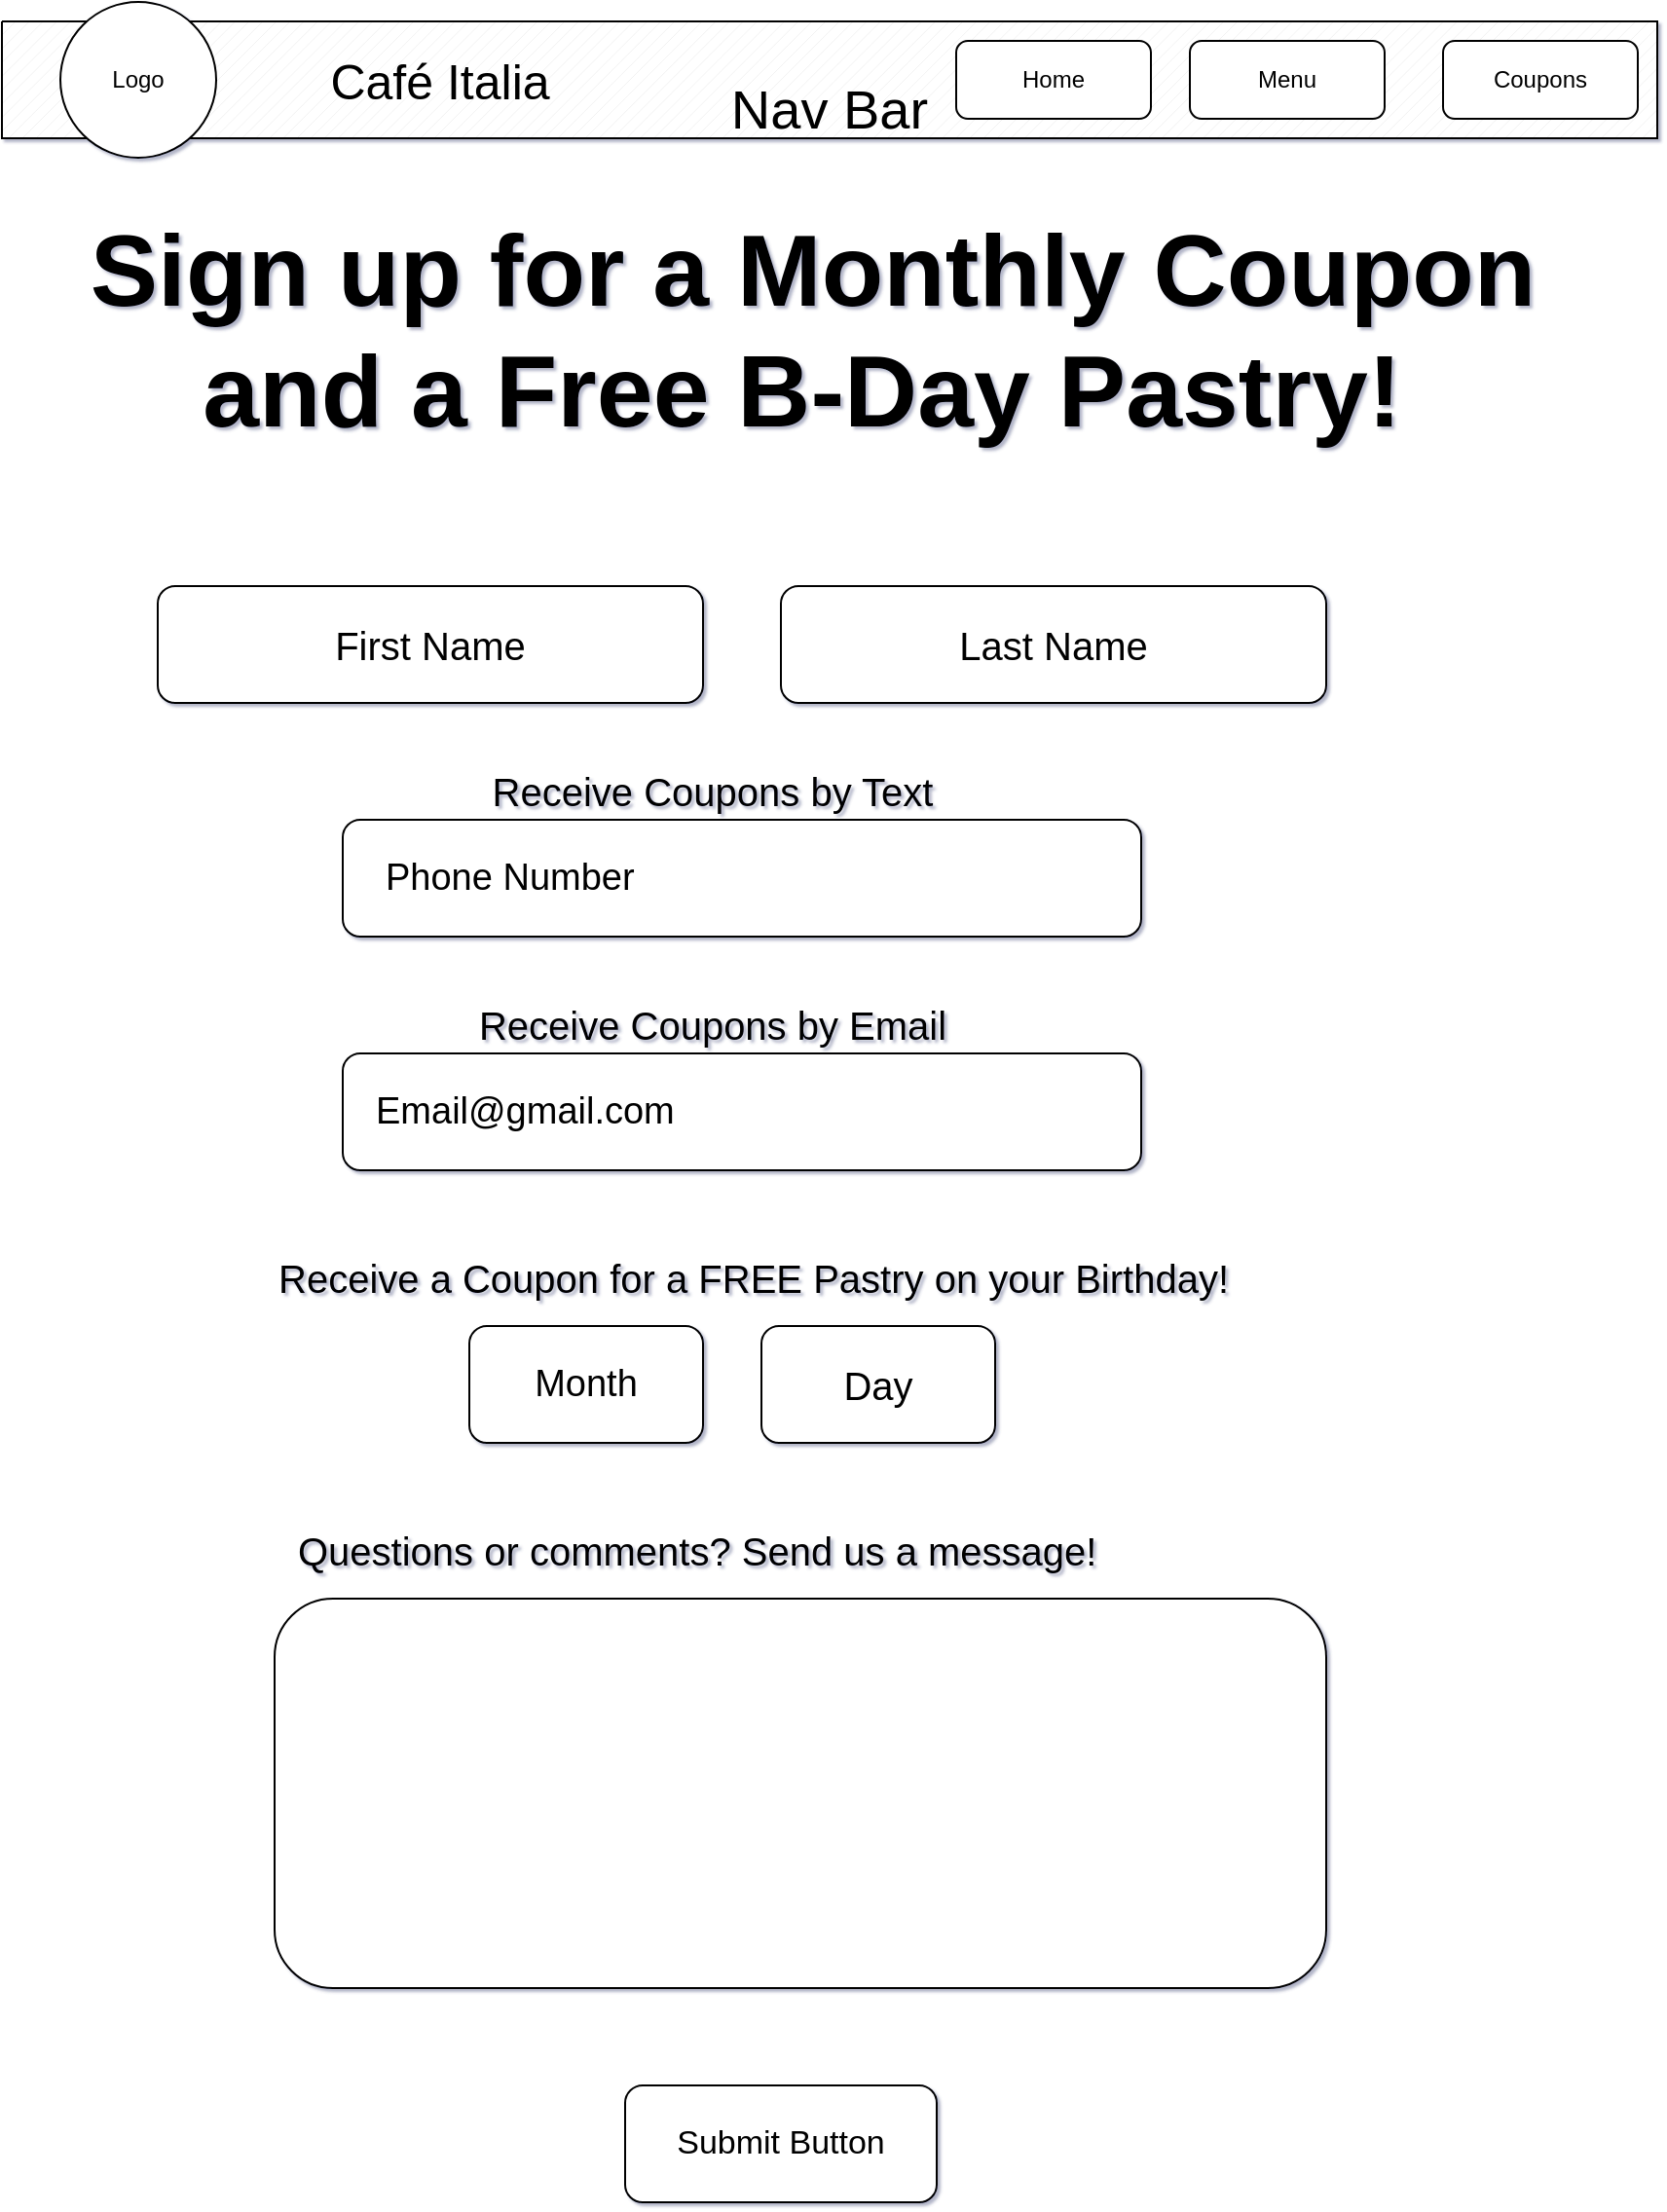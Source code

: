 <mxfile version="26.0.6">
  <diagram name="Page-1" id="bDvcypGX-Qz7ygBv5LlQ">
    <mxGraphModel dx="1050" dy="530" grid="1" gridSize="10" guides="1" tooltips="1" connect="1" arrows="1" fold="1" page="1" pageScale="1" pageWidth="850" pageHeight="1100" math="0" shadow="1">
      <root>
        <mxCell id="0" />
        <mxCell id="1" parent="0" />
        <mxCell id="ve5tehwe5ekPfCzmSLh6-1" value="" style="verticalLabelPosition=bottom;verticalAlign=top;html=1;shape=mxgraph.basic.patternFillRect;fillStyle=diag;step=5;fillStrokeWidth=0.2;fillStrokeColor=#dddddd;" vertex="1" parent="1">
          <mxGeometry y="30" width="850" height="60" as="geometry" />
        </mxCell>
        <mxCell id="ve5tehwe5ekPfCzmSLh6-2" value="Nav Bar" style="text;html=1;align=center;verticalAlign=middle;whiteSpace=wrap;rounded=0;fontSize=28;" vertex="1" parent="1">
          <mxGeometry x="340" y="60" width="170" height="30" as="geometry" />
        </mxCell>
        <mxCell id="ve5tehwe5ekPfCzmSLh6-4" value="" style="ellipse;whiteSpace=wrap;html=1;aspect=fixed;" vertex="1" parent="1">
          <mxGeometry x="30" y="20" width="80" height="80" as="geometry" />
        </mxCell>
        <mxCell id="ve5tehwe5ekPfCzmSLh6-5" value="Logo" style="text;html=1;align=center;verticalAlign=middle;whiteSpace=wrap;rounded=0;" vertex="1" parent="1">
          <mxGeometry x="40" y="45" width="60" height="30" as="geometry" />
        </mxCell>
        <mxCell id="ve5tehwe5ekPfCzmSLh6-6" value="Café Italia" style="text;html=1;align=center;verticalAlign=middle;whiteSpace=wrap;rounded=0;fontSize=25;" vertex="1" parent="1">
          <mxGeometry x="130" y="45" width="190" height="30" as="geometry" />
        </mxCell>
        <mxCell id="ve5tehwe5ekPfCzmSLh6-8" value="" style="rounded=1;whiteSpace=wrap;html=1;" vertex="1" parent="1">
          <mxGeometry x="490" y="40" width="100" height="40" as="geometry" />
        </mxCell>
        <mxCell id="ve5tehwe5ekPfCzmSLh6-9" value="" style="rounded=1;whiteSpace=wrap;html=1;" vertex="1" parent="1">
          <mxGeometry x="610" y="40" width="100" height="40" as="geometry" />
        </mxCell>
        <mxCell id="ve5tehwe5ekPfCzmSLh6-10" value="" style="rounded=1;whiteSpace=wrap;html=1;" vertex="1" parent="1">
          <mxGeometry x="740" y="40" width="100" height="40" as="geometry" />
        </mxCell>
        <mxCell id="ve5tehwe5ekPfCzmSLh6-11" value="Home" style="text;html=1;align=center;verticalAlign=middle;whiteSpace=wrap;rounded=0;" vertex="1" parent="1">
          <mxGeometry x="510" y="45" width="60" height="30" as="geometry" />
        </mxCell>
        <mxCell id="ve5tehwe5ekPfCzmSLh6-12" value="Menu" style="text;html=1;align=center;verticalAlign=middle;whiteSpace=wrap;rounded=0;" vertex="1" parent="1">
          <mxGeometry x="630" y="45" width="60" height="30" as="geometry" />
        </mxCell>
        <mxCell id="ve5tehwe5ekPfCzmSLh6-13" value="Coupons" style="text;html=1;align=center;verticalAlign=middle;whiteSpace=wrap;rounded=0;" vertex="1" parent="1">
          <mxGeometry x="760" y="45" width="60" height="30" as="geometry" />
        </mxCell>
        <mxCell id="ve5tehwe5ekPfCzmSLh6-35" value="&lt;h1 style=&quot;margin-top: 0px;&quot;&gt;&amp;nbsp; &amp;nbsp;Sign up for a Monthly Coupon&amp;nbsp; &amp;nbsp; &amp;nbsp; &amp;nbsp; &amp;nbsp;and a Free B-Day Pastry!&lt;/h1&gt;&lt;div&gt;&lt;br&gt;&lt;/div&gt;&lt;div&gt;&lt;br&gt;&lt;/div&gt;" style="text;html=1;whiteSpace=wrap;overflow=hidden;rounded=0;fontSize=26;" vertex="1" parent="1">
          <mxGeometry y="120" width="830" height="150" as="geometry" />
        </mxCell>
        <mxCell id="ve5tehwe5ekPfCzmSLh6-61" value="" style="rounded=1;whiteSpace=wrap;html=1;" vertex="1" parent="1">
          <mxGeometry x="80" y="320" width="280" height="60" as="geometry" />
        </mxCell>
        <mxCell id="ve5tehwe5ekPfCzmSLh6-62" value="" style="rounded=1;whiteSpace=wrap;html=1;" vertex="1" parent="1">
          <mxGeometry x="400" y="320" width="280" height="60" as="geometry" />
        </mxCell>
        <mxCell id="ve5tehwe5ekPfCzmSLh6-63" value="First Name" style="text;html=1;align=center;verticalAlign=middle;whiteSpace=wrap;rounded=0;fontSize=20;" vertex="1" parent="1">
          <mxGeometry x="80" y="335" width="280" height="30" as="geometry" />
        </mxCell>
        <mxCell id="ve5tehwe5ekPfCzmSLh6-64" value="Last Name" style="text;html=1;align=center;verticalAlign=middle;whiteSpace=wrap;rounded=0;fontSize=20;" vertex="1" parent="1">
          <mxGeometry x="400" y="335" width="280" height="30" as="geometry" />
        </mxCell>
        <mxCell id="ve5tehwe5ekPfCzmSLh6-65" value="" style="rounded=1;whiteSpace=wrap;html=1;" vertex="1" parent="1">
          <mxGeometry x="175" y="440" width="410" height="60" as="geometry" />
        </mxCell>
        <mxCell id="ve5tehwe5ekPfCzmSLh6-66" value="Receive Coupons by Text" style="text;html=1;align=center;verticalAlign=middle;whiteSpace=wrap;rounded=0;fontSize=20;" vertex="1" parent="1">
          <mxGeometry x="165" y="410" width="400" height="30" as="geometry" />
        </mxCell>
        <mxCell id="ve5tehwe5ekPfCzmSLh6-67" value="Phone Number" style="text;html=1;align=left;verticalAlign=middle;whiteSpace=wrap;rounded=0;fontSize=19;" vertex="1" parent="1">
          <mxGeometry x="195" y="455" width="370" height="30" as="geometry" />
        </mxCell>
        <mxCell id="ve5tehwe5ekPfCzmSLh6-68" value="" style="rounded=1;whiteSpace=wrap;html=1;" vertex="1" parent="1">
          <mxGeometry x="175" y="560" width="410" height="60" as="geometry" />
        </mxCell>
        <mxCell id="ve5tehwe5ekPfCzmSLh6-69" value="Receive Coupons by Email" style="text;html=1;align=center;verticalAlign=middle;whiteSpace=wrap;rounded=0;fontSize=20;" vertex="1" parent="1">
          <mxGeometry x="165" y="530" width="400" height="30" as="geometry" />
        </mxCell>
        <mxCell id="ve5tehwe5ekPfCzmSLh6-70" value="Email@gmail.com" style="text;html=1;align=left;verticalAlign=middle;whiteSpace=wrap;rounded=0;fontSize=19;" vertex="1" parent="1">
          <mxGeometry x="190" y="575" width="370" height="30" as="geometry" />
        </mxCell>
        <mxCell id="ve5tehwe5ekPfCzmSLh6-71" value="Month" style="rounded=1;whiteSpace=wrap;html=1;fontSize=19;" vertex="1" parent="1">
          <mxGeometry x="240" y="700" width="120" height="60" as="geometry" />
        </mxCell>
        <mxCell id="ve5tehwe5ekPfCzmSLh6-72" value="&lt;font style=&quot;font-size: 20px;&quot;&gt;Day&lt;/font&gt;" style="rounded=1;whiteSpace=wrap;html=1;" vertex="1" parent="1">
          <mxGeometry x="390" y="700" width="120" height="60" as="geometry" />
        </mxCell>
        <mxCell id="ve5tehwe5ekPfCzmSLh6-73" value="Receive a Coupon for a FREE Pastry on your Birthday!" style="text;html=1;align=left;verticalAlign=middle;whiteSpace=wrap;rounded=0;fontSize=20;" vertex="1" parent="1">
          <mxGeometry x="140" y="660" width="600" height="30" as="geometry" />
        </mxCell>
        <mxCell id="ve5tehwe5ekPfCzmSLh6-74" value="" style="rounded=1;whiteSpace=wrap;html=1;" vertex="1" parent="1">
          <mxGeometry x="140" y="840" width="540" height="200" as="geometry" />
        </mxCell>
        <mxCell id="ve5tehwe5ekPfCzmSLh6-76" value="Questions or comments? Send us a message!" style="text;html=1;align=left;verticalAlign=middle;whiteSpace=wrap;rounded=0;fontSize=20;" vertex="1" parent="1">
          <mxGeometry x="150" y="800" width="600" height="30" as="geometry" />
        </mxCell>
        <mxCell id="ve5tehwe5ekPfCzmSLh6-77" value="Submit Button" style="rounded=1;whiteSpace=wrap;html=1;fontSize=17;" vertex="1" parent="1">
          <mxGeometry x="320" y="1090" width="160" height="60" as="geometry" />
        </mxCell>
      </root>
    </mxGraphModel>
  </diagram>
</mxfile>
